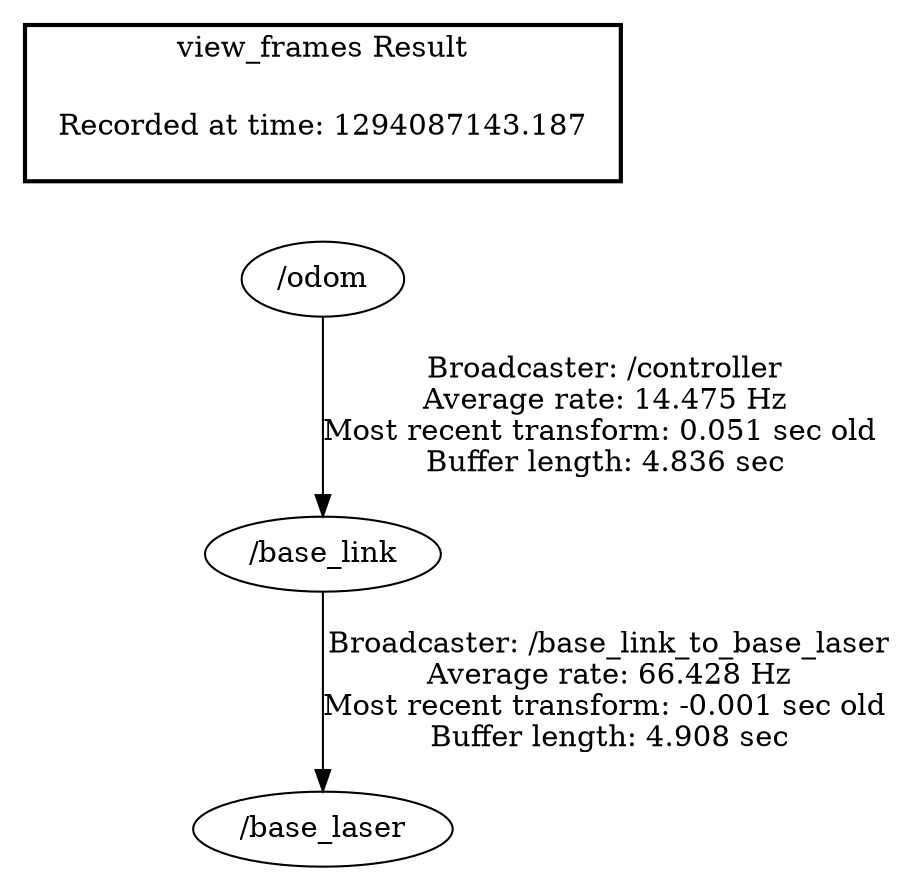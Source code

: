digraph G {
"/base_link" -> "/base_laser"[label="Broadcaster: /base_link_to_base_laser\nAverage rate: 66.428 Hz\nMost recent transform: -0.001 sec old \nBuffer length: 4.908 sec\n"];
"/odom" -> "/base_link"[label="Broadcaster: /controller\nAverage rate: 14.475 Hz\nMost recent transform: 0.051 sec old \nBuffer length: 4.836 sec\n"];
edge [style=invis];
 subgraph cluster_legend { style=bold; color=black; label ="view_frames Result";
"Recorded at time: 1294087143.187"[ shape=plaintext ] ;
 }->"/odom";
}